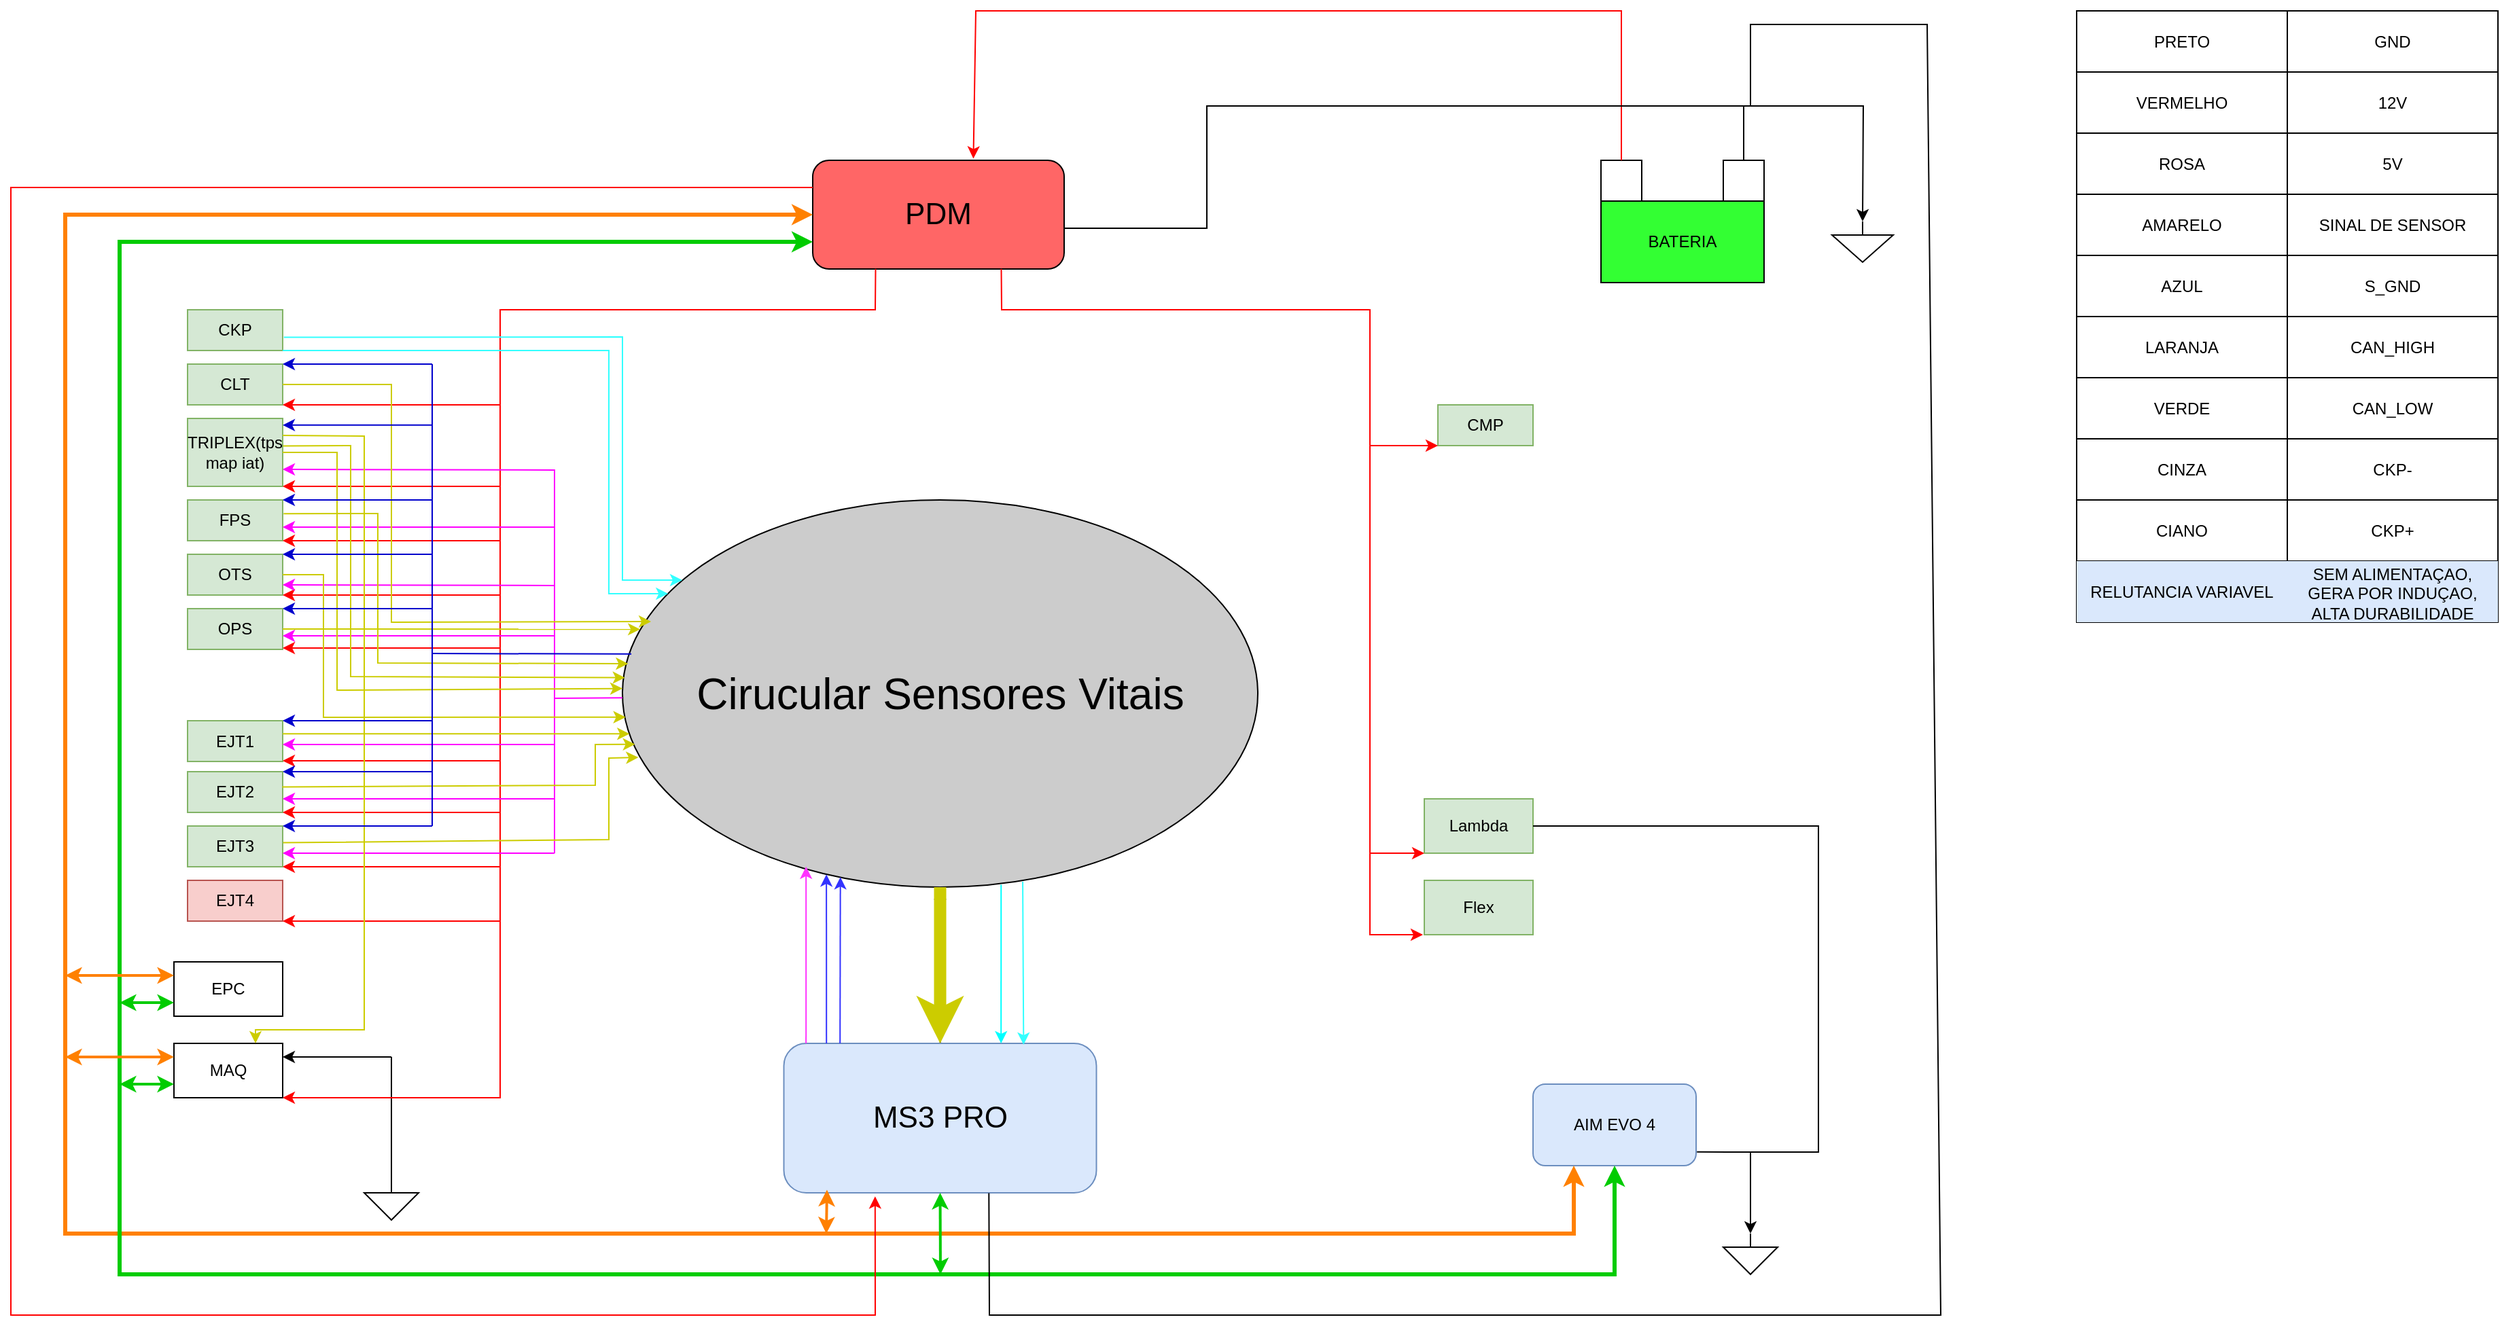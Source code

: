 <mxfile version="24.9.3">
  <diagram name="Page-1" id="f1wMGk_wxyHmaLdVLJDL">
    <mxGraphModel dx="1775" dy="481" grid="1" gridSize="10" guides="1" tooltips="1" connect="1" arrows="1" fold="1" page="1" pageScale="1" pageWidth="850" pageHeight="1100" math="0" shadow="0">
      <root>
        <mxCell id="0" />
        <mxCell id="1" parent="0" />
        <mxCell id="Dd4lVPITV6rcG0dg7MI0-1" value="BATERIA" style="rounded=0;whiteSpace=wrap;html=1;fillColor=#33FF33;" parent="1" vertex="1">
          <mxGeometry x="810" y="220" width="120" height="60" as="geometry" />
        </mxCell>
        <mxCell id="Dd4lVPITV6rcG0dg7MI0-2" value="" style="rounded=0;whiteSpace=wrap;html=1;" parent="1" vertex="1">
          <mxGeometry x="810" y="190" width="30" height="30" as="geometry" />
        </mxCell>
        <mxCell id="Dd4lVPITV6rcG0dg7MI0-3" value="" style="rounded=0;whiteSpace=wrap;html=1;" parent="1" vertex="1">
          <mxGeometry x="900" y="190" width="30" height="30" as="geometry" />
        </mxCell>
        <mxCell id="Dd4lVPITV6rcG0dg7MI0-5" value="" style="endArrow=classic;html=1;rounded=0;entryX=0.5;entryY=0;entryDx=0;entryDy=0;entryPerimeter=0;exitX=0.5;exitY=0;exitDx=0;exitDy=0;" parent="1" source="Dd4lVPITV6rcG0dg7MI0-3" target="Dd4lVPITV6rcG0dg7MI0-6" edge="1">
          <mxGeometry width="50" height="50" relative="1" as="geometry">
            <mxPoint x="700" y="410" as="sourcePoint" />
            <mxPoint x="750" y="360" as="targetPoint" />
            <Array as="points">
              <mxPoint x="915" y="150" />
              <mxPoint x="1003" y="150" />
            </Array>
          </mxGeometry>
        </mxCell>
        <mxCell id="Dd4lVPITV6rcG0dg7MI0-6" value="" style="pointerEvents=1;verticalLabelPosition=bottom;shadow=0;dashed=0;align=center;html=1;verticalAlign=top;shape=mxgraph.electrical.signal_sources.signal_ground;" parent="1" vertex="1">
          <mxGeometry x="980" y="235" width="45" height="30" as="geometry" />
        </mxCell>
        <mxCell id="Dd4lVPITV6rcG0dg7MI0-7" value="&lt;font style=&quot;font-size: 22px;&quot;&gt;PDM&lt;/font&gt;" style="rounded=1;whiteSpace=wrap;html=1;fillColor=#FF6666;" parent="1" vertex="1">
          <mxGeometry x="230" y="190" width="185" height="80" as="geometry" />
        </mxCell>
        <mxCell id="Dd4lVPITV6rcG0dg7MI0-8" value="" style="endArrow=classic;html=1;rounded=0;exitX=0.5;exitY=0;exitDx=0;exitDy=0;entryX=0.639;entryY=-0.016;entryDx=0;entryDy=0;entryPerimeter=0;strokeColor=#FF0000;" parent="1" source="Dd4lVPITV6rcG0dg7MI0-2" target="Dd4lVPITV6rcG0dg7MI0-7" edge="1">
          <mxGeometry width="50" height="50" relative="1" as="geometry">
            <mxPoint x="540" y="280" as="sourcePoint" />
            <mxPoint x="590" y="230" as="targetPoint" />
            <Array as="points">
              <mxPoint x="825" y="80" />
              <mxPoint x="350" y="80" />
            </Array>
          </mxGeometry>
        </mxCell>
        <mxCell id="Dd4lVPITV6rcG0dg7MI0-9" value="AIM EVO 4" style="rounded=1;whiteSpace=wrap;html=1;fillColor=#dae8fc;strokeColor=#6c8ebf;" parent="1" vertex="1">
          <mxGeometry x="760" y="870" width="120" height="60" as="geometry" />
        </mxCell>
        <mxCell id="znyflTCA9Cc_OiiJNhQR-1" value="" style="edgeStyle=orthogonalEdgeStyle;rounded=0;orthogonalLoop=1;jettySize=auto;html=1;" edge="1" parent="1" source="Dd4lVPITV6rcG0dg7MI0-10" target="Dd4lVPITV6rcG0dg7MI0-11">
          <mxGeometry relative="1" as="geometry" />
        </mxCell>
        <mxCell id="Dd4lVPITV6rcG0dg7MI0-10" value="&lt;font style=&quot;font-size: 22px;&quot;&gt;MS3 PRO&lt;/font&gt;" style="rounded=1;whiteSpace=wrap;html=1;fillColor=#dae8fc;strokeColor=#6c8ebf;" parent="1" vertex="1">
          <mxGeometry x="208.75" y="840" width="230" height="110" as="geometry" />
        </mxCell>
        <mxCell id="Dd4lVPITV6rcG0dg7MI0-11" value="&lt;font style=&quot;font-size: 32px;&quot;&gt;Cirucular Sensores Vitais&lt;/font&gt;" style="ellipse;whiteSpace=wrap;html=1;fillColor=#CCCCCC;" parent="1" vertex="1">
          <mxGeometry x="90" y="440" width="467.5" height="285" as="geometry" />
        </mxCell>
        <mxCell id="Dd4lVPITV6rcG0dg7MI0-21" value="CKP" style="rounded=0;whiteSpace=wrap;html=1;fillColor=#d5e8d4;strokeColor=#82b366;" parent="1" vertex="1">
          <mxGeometry x="-230" y="300" width="70" height="30" as="geometry" />
        </mxCell>
        <mxCell id="Dd4lVPITV6rcG0dg7MI0-22" value="CLT" style="rounded=0;whiteSpace=wrap;html=1;fillColor=#d5e8d4;strokeColor=#82b366;" parent="1" vertex="1">
          <mxGeometry x="-230" y="340" width="70" height="30" as="geometry" />
        </mxCell>
        <mxCell id="Dd4lVPITV6rcG0dg7MI0-23" value="TRIPLEX(tps map iat)" style="rounded=0;whiteSpace=wrap;html=1;fillColor=#d5e8d4;strokeColor=#82b366;" parent="1" vertex="1">
          <mxGeometry x="-230" y="380" width="70" height="50" as="geometry" />
        </mxCell>
        <mxCell id="Dd4lVPITV6rcG0dg7MI0-24" value="FPS" style="rounded=0;whiteSpace=wrap;html=1;fillColor=#d5e8d4;strokeColor=#82b366;" parent="1" vertex="1">
          <mxGeometry x="-230" y="440" width="70" height="30" as="geometry" />
        </mxCell>
        <mxCell id="Dd4lVPITV6rcG0dg7MI0-25" value="OTS" style="rounded=0;whiteSpace=wrap;html=1;fillColor=#d5e8d4;strokeColor=#82b366;" parent="1" vertex="1">
          <mxGeometry x="-230" y="480" width="70" height="30" as="geometry" />
        </mxCell>
        <mxCell id="Dd4lVPITV6rcG0dg7MI0-26" value="OPS" style="rounded=0;whiteSpace=wrap;html=1;fillColor=#d5e8d4;strokeColor=#82b366;" parent="1" vertex="1">
          <mxGeometry x="-230" y="520" width="70" height="30" as="geometry" />
        </mxCell>
        <mxCell id="Dd4lVPITV6rcG0dg7MI0-30" value="MAQ" style="rounded=0;whiteSpace=wrap;html=1;" parent="1" vertex="1">
          <mxGeometry x="-240" y="840" width="80" height="40" as="geometry" />
        </mxCell>
        <mxCell id="Dd4lVPITV6rcG0dg7MI0-33" value="CMP" style="rounded=0;whiteSpace=wrap;html=1;fillColor=#d5e8d4;strokeColor=#82b366;" parent="1" vertex="1">
          <mxGeometry x="690" y="370" width="70" height="30" as="geometry" />
        </mxCell>
        <mxCell id="Dd4lVPITV6rcG0dg7MI0-38" value="Lambda" style="rounded=0;whiteSpace=wrap;html=1;fillColor=#d5e8d4;strokeColor=#82b366;" parent="1" vertex="1">
          <mxGeometry x="680" y="660" width="80" height="40" as="geometry" />
        </mxCell>
        <mxCell id="Dd4lVPITV6rcG0dg7MI0-41" value="" style="endArrow=classic;startArrow=classic;html=1;rounded=0;exitX=0;exitY=0.5;exitDx=0;exitDy=0;entryX=0.25;entryY=1;entryDx=0;entryDy=0;strokeWidth=3;strokeColor=#FF8000;" parent="1" source="Dd4lVPITV6rcG0dg7MI0-7" target="Dd4lVPITV6rcG0dg7MI0-9" edge="1">
          <mxGeometry width="50" height="50" relative="1" as="geometry">
            <mxPoint x="470" y="580" as="sourcePoint" />
            <mxPoint x="520" y="530" as="targetPoint" />
            <Array as="points">
              <mxPoint x="-320" y="230" />
              <mxPoint x="-320" y="980" />
              <mxPoint x="790" y="980" />
            </Array>
          </mxGeometry>
        </mxCell>
        <mxCell id="Dd4lVPITV6rcG0dg7MI0-42" value="" style="endArrow=classic;startArrow=classic;html=1;rounded=0;exitX=0;exitY=0.75;exitDx=0;exitDy=0;entryX=0.5;entryY=1;entryDx=0;entryDy=0;strokeColor=#00CC00;strokeWidth=3;" parent="1" source="Dd4lVPITV6rcG0dg7MI0-7" target="Dd4lVPITV6rcG0dg7MI0-9" edge="1">
          <mxGeometry width="50" height="50" relative="1" as="geometry">
            <mxPoint x="470" y="580" as="sourcePoint" />
            <mxPoint x="520" y="530" as="targetPoint" />
            <Array as="points">
              <mxPoint x="-280" y="250" />
              <mxPoint x="-280" y="1010" />
              <mxPoint x="820" y="1010" />
            </Array>
          </mxGeometry>
        </mxCell>
        <mxCell id="Dd4lVPITV6rcG0dg7MI0-43" value="" style="endArrow=classic;startArrow=classic;html=1;rounded=0;entryX=0.138;entryY=0.98;entryDx=0;entryDy=0;entryPerimeter=0;strokeWidth=2;strokeColor=#FF8000;" parent="1" target="Dd4lVPITV6rcG0dg7MI0-10" edge="1">
          <mxGeometry width="50" height="50" relative="1" as="geometry">
            <mxPoint x="240" y="980" as="sourcePoint" />
            <mxPoint x="450" y="780" as="targetPoint" />
          </mxGeometry>
        </mxCell>
        <mxCell id="Dd4lVPITV6rcG0dg7MI0-44" value="" style="endArrow=classic;startArrow=classic;html=1;rounded=0;exitX=0.5;exitY=1;exitDx=0;exitDy=0;strokeColor=#00CC00;strokeWidth=2;" parent="1" source="Dd4lVPITV6rcG0dg7MI0-10" edge="1">
          <mxGeometry width="50" height="50" relative="1" as="geometry">
            <mxPoint x="400" y="830" as="sourcePoint" />
            <mxPoint x="324" y="1010" as="targetPoint" />
          </mxGeometry>
        </mxCell>
        <mxCell id="Dd4lVPITV6rcG0dg7MI0-47" value="" style="endArrow=classic;startArrow=classic;html=1;rounded=0;strokeWidth=2;entryX=0;entryY=0.75;entryDx=0;entryDy=0;strokeColor=#00CC00;" parent="1" edge="1">
          <mxGeometry width="50" height="50" relative="1" as="geometry">
            <mxPoint x="-280" y="870" as="sourcePoint" />
            <mxPoint x="-240" y="870" as="targetPoint" />
            <Array as="points" />
          </mxGeometry>
        </mxCell>
        <mxCell id="Dd4lVPITV6rcG0dg7MI0-48" value="" style="endArrow=classic;startArrow=classic;html=1;rounded=0;entryX=0;entryY=0.25;entryDx=0;entryDy=0;strokeWidth=2;strokeColor=#FF8000;" parent="1" edge="1">
          <mxGeometry width="50" height="50" relative="1" as="geometry">
            <mxPoint x="-320" y="850" as="sourcePoint" />
            <mxPoint x="-240" y="850" as="targetPoint" />
            <Array as="points" />
          </mxGeometry>
        </mxCell>
        <mxCell id="Dd4lVPITV6rcG0dg7MI0-49" value="" style="pointerEvents=1;verticalLabelPosition=bottom;shadow=0;dashed=0;align=center;html=1;verticalAlign=top;shape=mxgraph.electrical.signal_sources.signal_ground;" parent="1" vertex="1">
          <mxGeometry x="-100" y="940" width="40" height="30" as="geometry" />
        </mxCell>
        <mxCell id="Dd4lVPITV6rcG0dg7MI0-52" value="" style="endArrow=classic;html=1;rounded=0;entryX=1;entryY=0.25;entryDx=0;entryDy=0;" parent="1" target="Dd4lVPITV6rcG0dg7MI0-30" edge="1">
          <mxGeometry width="50" height="50" relative="1" as="geometry">
            <mxPoint x="-80" y="850" as="sourcePoint" />
            <mxPoint x="-70" y="810" as="targetPoint" />
          </mxGeometry>
        </mxCell>
        <mxCell id="f9RRP8ZeH6I90ZZNOrHk-1" value="" style="endArrow=none;html=1;rounded=0;exitX=1;exitY=0.5;exitDx=0;exitDy=0;entryX=1.005;entryY=0.832;entryDx=0;entryDy=0;entryPerimeter=0;" parent="1" source="Dd4lVPITV6rcG0dg7MI0-38" target="Dd4lVPITV6rcG0dg7MI0-9" edge="1">
          <mxGeometry width="50" height="50" relative="1" as="geometry">
            <mxPoint x="290" y="710" as="sourcePoint" />
            <mxPoint x="340" y="660" as="targetPoint" />
            <Array as="points">
              <mxPoint x="970" y="680" />
              <mxPoint x="970" y="920" />
            </Array>
          </mxGeometry>
        </mxCell>
        <mxCell id="f9RRP8ZeH6I90ZZNOrHk-2" value="" style="endArrow=classic;html=1;rounded=0;" parent="1" edge="1">
          <mxGeometry width="50" height="50" relative="1" as="geometry">
            <mxPoint x="920" y="920" as="sourcePoint" />
            <mxPoint x="920" y="980" as="targetPoint" />
          </mxGeometry>
        </mxCell>
        <mxCell id="f9RRP8ZeH6I90ZZNOrHk-3" value="" style="pointerEvents=1;verticalLabelPosition=bottom;shadow=0;dashed=0;align=center;html=1;verticalAlign=top;shape=mxgraph.electrical.signal_sources.signal_ground;" parent="1" vertex="1">
          <mxGeometry x="900" y="980" width="40" height="30" as="geometry" />
        </mxCell>
        <mxCell id="f9RRP8ZeH6I90ZZNOrHk-12" value="" style="endArrow=classic;html=1;rounded=0;exitX=0;exitY=0.25;exitDx=0;exitDy=0;entryX=0.292;entryY=1.024;entryDx=0;entryDy=0;entryPerimeter=0;strokeColor=#FF0000;" parent="1" source="Dd4lVPITV6rcG0dg7MI0-7" target="Dd4lVPITV6rcG0dg7MI0-10" edge="1">
          <mxGeometry width="50" height="50" relative="1" as="geometry">
            <mxPoint x="110" y="440" as="sourcePoint" />
            <mxPoint x="160" y="390" as="targetPoint" />
            <Array as="points">
              <mxPoint x="-360" y="210" />
              <mxPoint x="-360" y="1040" />
              <mxPoint x="276" y="1040" />
            </Array>
          </mxGeometry>
        </mxCell>
        <mxCell id="f9RRP8ZeH6I90ZZNOrHk-13" value="" style="endArrow=classic;html=1;rounded=0;entryX=0.289;entryY=0.947;entryDx=0;entryDy=0;entryPerimeter=0;exitX=0.071;exitY=0;exitDx=0;exitDy=0;exitPerimeter=0;strokeColor=#FF33FF;" parent="1" source="Dd4lVPITV6rcG0dg7MI0-10" target="Dd4lVPITV6rcG0dg7MI0-11" edge="1">
          <mxGeometry width="50" height="50" relative="1" as="geometry">
            <mxPoint x="250" y="840" as="sourcePoint" />
            <mxPoint x="300" y="790" as="targetPoint" />
          </mxGeometry>
        </mxCell>
        <mxCell id="f9RRP8ZeH6I90ZZNOrHk-14" value="" style="endArrow=classic;html=1;rounded=0;entryX=0.321;entryY=0.967;entryDx=0;entryDy=0;entryPerimeter=0;strokeColor=#3333FF;" parent="1" target="Dd4lVPITV6rcG0dg7MI0-11" edge="1">
          <mxGeometry width="50" height="50" relative="1" as="geometry">
            <mxPoint x="240.11" y="840" as="sourcePoint" />
            <mxPoint x="240" y="720" as="targetPoint" />
          </mxGeometry>
        </mxCell>
        <mxCell id="f9RRP8ZeH6I90ZZNOrHk-15" value="" style="endArrow=classic;html=1;rounded=0;entryX=0.343;entryY=0.974;entryDx=0;entryDy=0;entryPerimeter=0;strokeColor=#3333FF;" parent="1" target="Dd4lVPITV6rcG0dg7MI0-11" edge="1">
          <mxGeometry width="50" height="50" relative="1" as="geometry">
            <mxPoint x="250.11" y="840" as="sourcePoint" />
            <mxPoint x="250" y="720" as="targetPoint" />
          </mxGeometry>
        </mxCell>
        <mxCell id="f9RRP8ZeH6I90ZZNOrHk-61" value="" style="endArrow=classic;html=1;rounded=0;exitX=0.5;exitY=1;exitDx=0;exitDy=0;entryX=0.5;entryY=0;entryDx=0;entryDy=0;strokeWidth=9;strokeColor=#CCCC00;" parent="1" source="Dd4lVPITV6rcG0dg7MI0-11" target="Dd4lVPITV6rcG0dg7MI0-10" edge="1">
          <mxGeometry width="50" height="50" relative="1" as="geometry">
            <mxPoint x="370" y="650" as="sourcePoint" />
            <mxPoint x="420" y="600" as="targetPoint" />
          </mxGeometry>
        </mxCell>
        <mxCell id="f9RRP8ZeH6I90ZZNOrHk-64" value="" style="shape=table;startSize=0;container=1;collapsible=0;childLayout=tableLayout;" parent="1" vertex="1">
          <mxGeometry x="1160" y="80" width="310" height="450" as="geometry" />
        </mxCell>
        <mxCell id="f9RRP8ZeH6I90ZZNOrHk-65" value="" style="shape=tableRow;horizontal=0;startSize=0;swimlaneHead=0;swimlaneBody=0;strokeColor=inherit;top=0;left=0;bottom=0;right=0;collapsible=0;dropTarget=0;fillColor=none;points=[[0,0.5],[1,0.5]];portConstraint=eastwest;" parent="f9RRP8ZeH6I90ZZNOrHk-64" vertex="1">
          <mxGeometry width="310" height="45" as="geometry" />
        </mxCell>
        <mxCell id="f9RRP8ZeH6I90ZZNOrHk-66" value="PRETO" style="shape=partialRectangle;html=1;whiteSpace=wrap;connectable=0;strokeColor=inherit;overflow=hidden;fillColor=none;top=0;left=0;bottom=0;right=0;pointerEvents=1;" parent="f9RRP8ZeH6I90ZZNOrHk-65" vertex="1">
          <mxGeometry width="155" height="45" as="geometry">
            <mxRectangle width="155" height="45" as="alternateBounds" />
          </mxGeometry>
        </mxCell>
        <mxCell id="f9RRP8ZeH6I90ZZNOrHk-67" value="GND" style="shape=partialRectangle;html=1;whiteSpace=wrap;connectable=0;strokeColor=inherit;overflow=hidden;fillColor=none;top=0;left=0;bottom=0;right=0;pointerEvents=1;" parent="f9RRP8ZeH6I90ZZNOrHk-65" vertex="1">
          <mxGeometry x="155" width="155" height="45" as="geometry">
            <mxRectangle width="155" height="45" as="alternateBounds" />
          </mxGeometry>
        </mxCell>
        <mxCell id="f9RRP8ZeH6I90ZZNOrHk-68" value="" style="shape=tableRow;horizontal=0;startSize=0;swimlaneHead=0;swimlaneBody=0;strokeColor=inherit;top=0;left=0;bottom=0;right=0;collapsible=0;dropTarget=0;fillColor=none;points=[[0,0.5],[1,0.5]];portConstraint=eastwest;" parent="f9RRP8ZeH6I90ZZNOrHk-64" vertex="1">
          <mxGeometry y="45" width="310" height="45" as="geometry" />
        </mxCell>
        <mxCell id="f9RRP8ZeH6I90ZZNOrHk-69" value="VERMELHO" style="shape=partialRectangle;html=1;whiteSpace=wrap;connectable=0;strokeColor=inherit;overflow=hidden;fillColor=none;top=0;left=0;bottom=0;right=0;pointerEvents=1;" parent="f9RRP8ZeH6I90ZZNOrHk-68" vertex="1">
          <mxGeometry width="155" height="45" as="geometry">
            <mxRectangle width="155" height="45" as="alternateBounds" />
          </mxGeometry>
        </mxCell>
        <mxCell id="f9RRP8ZeH6I90ZZNOrHk-70" value="12V" style="shape=partialRectangle;html=1;whiteSpace=wrap;connectable=0;strokeColor=inherit;overflow=hidden;fillColor=none;top=0;left=0;bottom=0;right=0;pointerEvents=1;" parent="f9RRP8ZeH6I90ZZNOrHk-68" vertex="1">
          <mxGeometry x="155" width="155" height="45" as="geometry">
            <mxRectangle width="155" height="45" as="alternateBounds" />
          </mxGeometry>
        </mxCell>
        <mxCell id="f9RRP8ZeH6I90ZZNOrHk-71" value="" style="shape=tableRow;horizontal=0;startSize=0;swimlaneHead=0;swimlaneBody=0;strokeColor=inherit;top=0;left=0;bottom=0;right=0;collapsible=0;dropTarget=0;fillColor=none;points=[[0,0.5],[1,0.5]];portConstraint=eastwest;" parent="f9RRP8ZeH6I90ZZNOrHk-64" vertex="1">
          <mxGeometry y="90" width="310" height="45" as="geometry" />
        </mxCell>
        <mxCell id="f9RRP8ZeH6I90ZZNOrHk-72" value="ROSA" style="shape=partialRectangle;html=1;whiteSpace=wrap;connectable=0;strokeColor=inherit;overflow=hidden;fillColor=none;top=0;left=0;bottom=0;right=0;pointerEvents=1;" parent="f9RRP8ZeH6I90ZZNOrHk-71" vertex="1">
          <mxGeometry width="155" height="45" as="geometry">
            <mxRectangle width="155" height="45" as="alternateBounds" />
          </mxGeometry>
        </mxCell>
        <mxCell id="f9RRP8ZeH6I90ZZNOrHk-73" value="5V" style="shape=partialRectangle;html=1;whiteSpace=wrap;connectable=0;strokeColor=inherit;overflow=hidden;fillColor=none;top=0;left=0;bottom=0;right=0;pointerEvents=1;" parent="f9RRP8ZeH6I90ZZNOrHk-71" vertex="1">
          <mxGeometry x="155" width="155" height="45" as="geometry">
            <mxRectangle width="155" height="45" as="alternateBounds" />
          </mxGeometry>
        </mxCell>
        <mxCell id="f9RRP8ZeH6I90ZZNOrHk-74" value="" style="shape=tableRow;horizontal=0;startSize=0;swimlaneHead=0;swimlaneBody=0;strokeColor=inherit;top=0;left=0;bottom=0;right=0;collapsible=0;dropTarget=0;fillColor=none;points=[[0,0.5],[1,0.5]];portConstraint=eastwest;" parent="f9RRP8ZeH6I90ZZNOrHk-64" vertex="1">
          <mxGeometry y="135" width="310" height="45" as="geometry" />
        </mxCell>
        <mxCell id="f9RRP8ZeH6I90ZZNOrHk-75" value="AMARELO" style="shape=partialRectangle;html=1;whiteSpace=wrap;connectable=0;strokeColor=inherit;overflow=hidden;fillColor=none;top=0;left=0;bottom=0;right=0;pointerEvents=1;" parent="f9RRP8ZeH6I90ZZNOrHk-74" vertex="1">
          <mxGeometry width="155" height="45" as="geometry">
            <mxRectangle width="155" height="45" as="alternateBounds" />
          </mxGeometry>
        </mxCell>
        <mxCell id="f9RRP8ZeH6I90ZZNOrHk-76" value="SINAL DE SENSOR" style="shape=partialRectangle;html=1;whiteSpace=wrap;connectable=0;strokeColor=inherit;overflow=hidden;fillColor=none;top=0;left=0;bottom=0;right=0;pointerEvents=1;" parent="f9RRP8ZeH6I90ZZNOrHk-74" vertex="1">
          <mxGeometry x="155" width="155" height="45" as="geometry">
            <mxRectangle width="155" height="45" as="alternateBounds" />
          </mxGeometry>
        </mxCell>
        <mxCell id="f9RRP8ZeH6I90ZZNOrHk-77" value="" style="shape=tableRow;horizontal=0;startSize=0;swimlaneHead=0;swimlaneBody=0;strokeColor=inherit;top=0;left=0;bottom=0;right=0;collapsible=0;dropTarget=0;fillColor=none;points=[[0,0.5],[1,0.5]];portConstraint=eastwest;" parent="f9RRP8ZeH6I90ZZNOrHk-64" vertex="1">
          <mxGeometry y="180" width="310" height="45" as="geometry" />
        </mxCell>
        <mxCell id="f9RRP8ZeH6I90ZZNOrHk-78" value="AZUL" style="shape=partialRectangle;html=1;whiteSpace=wrap;connectable=0;strokeColor=inherit;overflow=hidden;fillColor=none;top=0;left=0;bottom=0;right=0;pointerEvents=1;" parent="f9RRP8ZeH6I90ZZNOrHk-77" vertex="1">
          <mxGeometry width="155" height="45" as="geometry">
            <mxRectangle width="155" height="45" as="alternateBounds" />
          </mxGeometry>
        </mxCell>
        <mxCell id="f9RRP8ZeH6I90ZZNOrHk-79" value="S_GND" style="shape=partialRectangle;html=1;whiteSpace=wrap;connectable=0;strokeColor=inherit;overflow=hidden;fillColor=none;top=0;left=0;bottom=0;right=0;pointerEvents=1;" parent="f9RRP8ZeH6I90ZZNOrHk-77" vertex="1">
          <mxGeometry x="155" width="155" height="45" as="geometry">
            <mxRectangle width="155" height="45" as="alternateBounds" />
          </mxGeometry>
        </mxCell>
        <mxCell id="f9RRP8ZeH6I90ZZNOrHk-80" value="" style="shape=tableRow;horizontal=0;startSize=0;swimlaneHead=0;swimlaneBody=0;strokeColor=inherit;top=0;left=0;bottom=0;right=0;collapsible=0;dropTarget=0;fillColor=none;points=[[0,0.5],[1,0.5]];portConstraint=eastwest;" parent="f9RRP8ZeH6I90ZZNOrHk-64" vertex="1">
          <mxGeometry y="225" width="310" height="45" as="geometry" />
        </mxCell>
        <mxCell id="f9RRP8ZeH6I90ZZNOrHk-81" value="LARANJA" style="shape=partialRectangle;html=1;whiteSpace=wrap;connectable=0;strokeColor=inherit;overflow=hidden;fillColor=none;top=0;left=0;bottom=0;right=0;pointerEvents=1;" parent="f9RRP8ZeH6I90ZZNOrHk-80" vertex="1">
          <mxGeometry width="155" height="45" as="geometry">
            <mxRectangle width="155" height="45" as="alternateBounds" />
          </mxGeometry>
        </mxCell>
        <mxCell id="f9RRP8ZeH6I90ZZNOrHk-82" value="CAN_HIGH" style="shape=partialRectangle;html=1;whiteSpace=wrap;connectable=0;strokeColor=inherit;overflow=hidden;fillColor=none;top=0;left=0;bottom=0;right=0;pointerEvents=1;" parent="f9RRP8ZeH6I90ZZNOrHk-80" vertex="1">
          <mxGeometry x="155" width="155" height="45" as="geometry">
            <mxRectangle width="155" height="45" as="alternateBounds" />
          </mxGeometry>
        </mxCell>
        <mxCell id="f9RRP8ZeH6I90ZZNOrHk-83" value="" style="shape=tableRow;horizontal=0;startSize=0;swimlaneHead=0;swimlaneBody=0;strokeColor=inherit;top=0;left=0;bottom=0;right=0;collapsible=0;dropTarget=0;fillColor=none;points=[[0,0.5],[1,0.5]];portConstraint=eastwest;" parent="f9RRP8ZeH6I90ZZNOrHk-64" vertex="1">
          <mxGeometry y="270" width="310" height="45" as="geometry" />
        </mxCell>
        <mxCell id="f9RRP8ZeH6I90ZZNOrHk-84" value="VERDE" style="shape=partialRectangle;html=1;whiteSpace=wrap;connectable=0;strokeColor=inherit;overflow=hidden;fillColor=none;top=0;left=0;bottom=0;right=0;pointerEvents=1;" parent="f9RRP8ZeH6I90ZZNOrHk-83" vertex="1">
          <mxGeometry width="155" height="45" as="geometry">
            <mxRectangle width="155" height="45" as="alternateBounds" />
          </mxGeometry>
        </mxCell>
        <mxCell id="f9RRP8ZeH6I90ZZNOrHk-85" value="CAN_LOW" style="shape=partialRectangle;html=1;whiteSpace=wrap;connectable=0;strokeColor=inherit;overflow=hidden;fillColor=none;top=0;left=0;bottom=0;right=0;pointerEvents=1;" parent="f9RRP8ZeH6I90ZZNOrHk-83" vertex="1">
          <mxGeometry x="155" width="155" height="45" as="geometry">
            <mxRectangle width="155" height="45" as="alternateBounds" />
          </mxGeometry>
        </mxCell>
        <mxCell id="f9RRP8ZeH6I90ZZNOrHk-86" value="" style="shape=tableRow;horizontal=0;startSize=0;swimlaneHead=0;swimlaneBody=0;strokeColor=inherit;top=0;left=0;bottom=0;right=0;collapsible=0;dropTarget=0;fillColor=none;points=[[0,0.5],[1,0.5]];portConstraint=eastwest;" parent="f9RRP8ZeH6I90ZZNOrHk-64" vertex="1">
          <mxGeometry y="315" width="310" height="45" as="geometry" />
        </mxCell>
        <mxCell id="f9RRP8ZeH6I90ZZNOrHk-87" value="CINZA" style="shape=partialRectangle;html=1;whiteSpace=wrap;connectable=0;strokeColor=inherit;overflow=hidden;fillColor=none;top=0;left=0;bottom=0;right=0;pointerEvents=1;" parent="f9RRP8ZeH6I90ZZNOrHk-86" vertex="1">
          <mxGeometry width="155" height="45" as="geometry">
            <mxRectangle width="155" height="45" as="alternateBounds" />
          </mxGeometry>
        </mxCell>
        <mxCell id="f9RRP8ZeH6I90ZZNOrHk-88" value="CKP-" style="shape=partialRectangle;html=1;whiteSpace=wrap;connectable=0;strokeColor=inherit;overflow=hidden;fillColor=none;top=0;left=0;bottom=0;right=0;pointerEvents=1;" parent="f9RRP8ZeH6I90ZZNOrHk-86" vertex="1">
          <mxGeometry x="155" width="155" height="45" as="geometry">
            <mxRectangle width="155" height="45" as="alternateBounds" />
          </mxGeometry>
        </mxCell>
        <mxCell id="f9RRP8ZeH6I90ZZNOrHk-89" value="" style="shape=tableRow;horizontal=0;startSize=0;swimlaneHead=0;swimlaneBody=0;strokeColor=inherit;top=0;left=0;bottom=0;right=0;collapsible=0;dropTarget=0;fillColor=none;points=[[0,0.5],[1,0.5]];portConstraint=eastwest;" parent="f9RRP8ZeH6I90ZZNOrHk-64" vertex="1">
          <mxGeometry y="360" width="310" height="45" as="geometry" />
        </mxCell>
        <mxCell id="f9RRP8ZeH6I90ZZNOrHk-90" value="CIANO" style="shape=partialRectangle;html=1;whiteSpace=wrap;connectable=0;strokeColor=inherit;overflow=hidden;fillColor=none;top=0;left=0;bottom=0;right=0;pointerEvents=1;" parent="f9RRP8ZeH6I90ZZNOrHk-89" vertex="1">
          <mxGeometry width="155" height="45" as="geometry">
            <mxRectangle width="155" height="45" as="alternateBounds" />
          </mxGeometry>
        </mxCell>
        <mxCell id="f9RRP8ZeH6I90ZZNOrHk-91" value="CKP+" style="shape=partialRectangle;html=1;whiteSpace=wrap;connectable=0;strokeColor=inherit;overflow=hidden;fillColor=none;top=0;left=0;bottom=0;right=0;pointerEvents=1;" parent="f9RRP8ZeH6I90ZZNOrHk-89" vertex="1">
          <mxGeometry x="155" width="155" height="45" as="geometry">
            <mxRectangle width="155" height="45" as="alternateBounds" />
          </mxGeometry>
        </mxCell>
        <mxCell id="f9RRP8ZeH6I90ZZNOrHk-104" style="shape=tableRow;horizontal=0;startSize=0;swimlaneHead=0;swimlaneBody=0;strokeColor=inherit;top=0;left=0;bottom=0;right=0;collapsible=0;dropTarget=0;fillColor=none;points=[[0,0.5],[1,0.5]];portConstraint=eastwest;" parent="f9RRP8ZeH6I90ZZNOrHk-64" vertex="1">
          <mxGeometry y="405" width="310" height="45" as="geometry" />
        </mxCell>
        <mxCell id="f9RRP8ZeH6I90ZZNOrHk-105" value="RELUTANCIA VARIAVEL" style="shape=partialRectangle;html=1;whiteSpace=wrap;connectable=0;strokeColor=#6c8ebf;overflow=hidden;fillColor=#dae8fc;top=0;left=0;bottom=0;right=0;pointerEvents=1;" parent="f9RRP8ZeH6I90ZZNOrHk-104" vertex="1">
          <mxGeometry width="155" height="45" as="geometry">
            <mxRectangle width="155" height="45" as="alternateBounds" />
          </mxGeometry>
        </mxCell>
        <mxCell id="f9RRP8ZeH6I90ZZNOrHk-106" value="SEM ALIMENTAÇAO, GERA POR INDUÇAO, ALTA DURABILIDADE" style="shape=partialRectangle;html=1;whiteSpace=wrap;connectable=0;strokeColor=#6c8ebf;overflow=hidden;fillColor=#dae8fc;top=0;left=0;bottom=0;right=0;pointerEvents=1;" parent="f9RRP8ZeH6I90ZZNOrHk-104" vertex="1">
          <mxGeometry x="155" width="155" height="45" as="geometry">
            <mxRectangle width="155" height="45" as="alternateBounds" />
          </mxGeometry>
        </mxCell>
        <mxCell id="f9RRP8ZeH6I90ZZNOrHk-107" value="" style="endArrow=classic;html=1;rounded=0;exitX=0.596;exitY=0.994;exitDx=0;exitDy=0;exitPerimeter=0;entryX=0.695;entryY=0;entryDx=0;entryDy=0;entryPerimeter=0;strokeColor=#00FFFF;" parent="1" source="Dd4lVPITV6rcG0dg7MI0-11" target="Dd4lVPITV6rcG0dg7MI0-10" edge="1">
          <mxGeometry width="50" height="50" relative="1" as="geometry">
            <mxPoint x="200" y="720" as="sourcePoint" />
            <mxPoint x="250" y="670" as="targetPoint" />
          </mxGeometry>
        </mxCell>
        <mxCell id="f9RRP8ZeH6I90ZZNOrHk-108" value="" style="endArrow=classic;html=1;rounded=0;exitX=0.63;exitY=0.986;exitDx=0;exitDy=0;exitPerimeter=0;entryX=0.767;entryY=0.009;entryDx=0;entryDy=0;entryPerimeter=0;strokeColor=#33FFFF;" parent="1" source="Dd4lVPITV6rcG0dg7MI0-11" target="Dd4lVPITV6rcG0dg7MI0-10" edge="1">
          <mxGeometry width="50" height="50" relative="1" as="geometry">
            <mxPoint x="379" y="720" as="sourcePoint" />
            <mxPoint x="379" y="837" as="targetPoint" />
          </mxGeometry>
        </mxCell>
        <mxCell id="f9RRP8ZeH6I90ZZNOrHk-109" value="" style="endArrow=none;html=1;rounded=0;exitX=0.656;exitY=1.002;exitDx=0;exitDy=0;exitPerimeter=0;" parent="1" source="Dd4lVPITV6rcG0dg7MI0-10" edge="1">
          <mxGeometry width="50" height="50" relative="1" as="geometry">
            <mxPoint x="350" y="940" as="sourcePoint" />
            <mxPoint x="920" y="150" as="targetPoint" />
            <Array as="points">
              <mxPoint x="360" y="1040" />
              <mxPoint x="1060" y="1040" />
              <mxPoint x="1050" y="90" />
              <mxPoint x="920" y="90" />
            </Array>
          </mxGeometry>
        </mxCell>
        <mxCell id="f9RRP8ZeH6I90ZZNOrHk-110" value="" style="endArrow=none;html=1;rounded=0;" parent="1" edge="1">
          <mxGeometry width="50" height="50" relative="1" as="geometry">
            <mxPoint x="415" y="240" as="sourcePoint" />
            <mxPoint x="920" y="150" as="targetPoint" />
            <Array as="points">
              <mxPoint x="520" y="240" />
              <mxPoint x="520" y="150" />
            </Array>
          </mxGeometry>
        </mxCell>
        <mxCell id="BlX_RY-2Irji_awNwt1t-1" value="" style="endArrow=none;html=1;rounded=0;exitX=0.5;exitY=0;exitDx=0;exitDy=0;exitPerimeter=0;" parent="1" source="Dd4lVPITV6rcG0dg7MI0-49" edge="1">
          <mxGeometry width="50" height="50" relative="1" as="geometry">
            <mxPoint x="-130" y="840" as="sourcePoint" />
            <mxPoint x="-80" y="850" as="targetPoint" />
          </mxGeometry>
        </mxCell>
        <mxCell id="BlX_RY-2Irji_awNwt1t-2" value="EPC" style="rounded=0;whiteSpace=wrap;html=1;" parent="1" vertex="1">
          <mxGeometry x="-240" y="780" width="80" height="40" as="geometry" />
        </mxCell>
        <mxCell id="BlX_RY-2Irji_awNwt1t-4" value="" style="endArrow=classic;startArrow=classic;html=1;rounded=0;strokeWidth=2;entryX=0;entryY=0.75;entryDx=0;entryDy=0;strokeColor=#00CC00;" parent="1" edge="1">
          <mxGeometry width="50" height="50" relative="1" as="geometry">
            <mxPoint x="-280" y="810" as="sourcePoint" />
            <mxPoint x="-240" y="810" as="targetPoint" />
            <Array as="points" />
          </mxGeometry>
        </mxCell>
        <mxCell id="BlX_RY-2Irji_awNwt1t-5" value="" style="endArrow=classic;startArrow=classic;html=1;rounded=0;entryX=0;entryY=0.25;entryDx=0;entryDy=0;strokeWidth=2;strokeColor=#FF8000;" parent="1" edge="1">
          <mxGeometry width="50" height="50" relative="1" as="geometry">
            <mxPoint x="-320" y="790" as="sourcePoint" />
            <mxPoint x="-240" y="790" as="targetPoint" />
            <Array as="points" />
          </mxGeometry>
        </mxCell>
        <mxCell id="E4AzuqyQpeiPUK6PCbu9-11" value="EJT1" style="rounded=0;whiteSpace=wrap;html=1;fillColor=#d5e8d4;strokeColor=#82b366;" parent="1" vertex="1">
          <mxGeometry x="-230" y="602.5" width="70" height="30" as="geometry" />
        </mxCell>
        <mxCell id="E4AzuqyQpeiPUK6PCbu9-12" value="EJT2" style="rounded=0;whiteSpace=wrap;html=1;fillColor=#d5e8d4;strokeColor=#82b366;" parent="1" vertex="1">
          <mxGeometry x="-230" y="640" width="70" height="30" as="geometry" />
        </mxCell>
        <mxCell id="znyflTCA9Cc_OiiJNhQR-2" value="Flex" style="rounded=0;whiteSpace=wrap;html=1;fillColor=#d5e8d4;strokeColor=#82b366;" vertex="1" parent="1">
          <mxGeometry x="680" y="720" width="80" height="40" as="geometry" />
        </mxCell>
        <mxCell id="znyflTCA9Cc_OiiJNhQR-6" value="EJT3" style="rounded=0;whiteSpace=wrap;html=1;fillColor=#d5e8d4;strokeColor=#82b366;" vertex="1" parent="1">
          <mxGeometry x="-230" y="680" width="70" height="30" as="geometry" />
        </mxCell>
        <mxCell id="znyflTCA9Cc_OiiJNhQR-7" value="EJT4" style="rounded=0;whiteSpace=wrap;html=1;fillColor=#f8cecc;strokeColor=#b85450;" vertex="1" parent="1">
          <mxGeometry x="-230" y="720" width="70" height="30" as="geometry" />
        </mxCell>
        <mxCell id="znyflTCA9Cc_OiiJNhQR-15" value="" style="endArrow=classic;html=1;rounded=0;exitX=0.25;exitY=1;exitDx=0;exitDy=0;entryX=1;entryY=1;entryDx=0;entryDy=0;strokeColor=#FF0000;" edge="1" parent="1" source="Dd4lVPITV6rcG0dg7MI0-7" target="Dd4lVPITV6rcG0dg7MI0-30">
          <mxGeometry width="50" height="50" relative="1" as="geometry">
            <mxPoint y="400" as="sourcePoint" />
            <mxPoint x="50" y="350" as="targetPoint" />
            <Array as="points">
              <mxPoint x="276" y="300" />
              <mxPoint y="300" />
              <mxPoint y="880" />
            </Array>
          </mxGeometry>
        </mxCell>
        <mxCell id="znyflTCA9Cc_OiiJNhQR-16" value="" style="endArrow=classic;html=1;rounded=0;entryX=1;entryY=1;entryDx=0;entryDy=0;strokeColor=#FF0000;" edge="1" parent="1" target="znyflTCA9Cc_OiiJNhQR-6">
          <mxGeometry width="50" height="50" relative="1" as="geometry">
            <mxPoint y="710" as="sourcePoint" />
            <mxPoint x="90" y="630" as="targetPoint" />
          </mxGeometry>
        </mxCell>
        <mxCell id="znyflTCA9Cc_OiiJNhQR-17" value="" style="endArrow=classic;html=1;rounded=0;entryX=1;entryY=1;entryDx=0;entryDy=0;strokeColor=#FF0000;" edge="1" parent="1">
          <mxGeometry width="50" height="50" relative="1" as="geometry">
            <mxPoint y="670" as="sourcePoint" />
            <mxPoint x="-160" y="670" as="targetPoint" />
          </mxGeometry>
        </mxCell>
        <mxCell id="znyflTCA9Cc_OiiJNhQR-18" value="" style="endArrow=classic;html=1;rounded=0;entryX=1;entryY=1;entryDx=0;entryDy=0;strokeColor=#FF0000;" edge="1" parent="1">
          <mxGeometry width="50" height="50" relative="1" as="geometry">
            <mxPoint y="631.94" as="sourcePoint" />
            <mxPoint x="-160" y="631.94" as="targetPoint" />
          </mxGeometry>
        </mxCell>
        <mxCell id="znyflTCA9Cc_OiiJNhQR-20" value="" style="endArrow=classic;html=1;rounded=0;entryX=1;entryY=1;entryDx=0;entryDy=0;strokeColor=#FF0000;" edge="1" parent="1">
          <mxGeometry width="50" height="50" relative="1" as="geometry">
            <mxPoint y="549" as="sourcePoint" />
            <mxPoint x="-160" y="549" as="targetPoint" />
          </mxGeometry>
        </mxCell>
        <mxCell id="znyflTCA9Cc_OiiJNhQR-21" value="" style="endArrow=classic;html=1;rounded=0;entryX=1;entryY=1;entryDx=0;entryDy=0;strokeColor=#FF0000;" edge="1" parent="1">
          <mxGeometry width="50" height="50" relative="1" as="geometry">
            <mxPoint y="510" as="sourcePoint" />
            <mxPoint x="-160" y="510" as="targetPoint" />
          </mxGeometry>
        </mxCell>
        <mxCell id="znyflTCA9Cc_OiiJNhQR-22" value="" style="endArrow=classic;html=1;rounded=0;entryX=1;entryY=1;entryDx=0;entryDy=0;strokeColor=#FF0000;" edge="1" parent="1">
          <mxGeometry width="50" height="50" relative="1" as="geometry">
            <mxPoint y="470" as="sourcePoint" />
            <mxPoint x="-160" y="470" as="targetPoint" />
          </mxGeometry>
        </mxCell>
        <mxCell id="znyflTCA9Cc_OiiJNhQR-23" value="" style="endArrow=classic;html=1;rounded=0;entryX=1;entryY=1;entryDx=0;entryDy=0;strokeColor=#FF0000;" edge="1" parent="1">
          <mxGeometry width="50" height="50" relative="1" as="geometry">
            <mxPoint y="430" as="sourcePoint" />
            <mxPoint x="-160" y="430" as="targetPoint" />
          </mxGeometry>
        </mxCell>
        <mxCell id="znyflTCA9Cc_OiiJNhQR-24" value="" style="endArrow=classic;html=1;rounded=0;entryX=1;entryY=1;entryDx=0;entryDy=0;strokeColor=#FF0000;" edge="1" parent="1">
          <mxGeometry width="50" height="50" relative="1" as="geometry">
            <mxPoint y="370" as="sourcePoint" />
            <mxPoint x="-160" y="370" as="targetPoint" />
          </mxGeometry>
        </mxCell>
        <mxCell id="znyflTCA9Cc_OiiJNhQR-26" value="" style="endArrow=classic;html=1;rounded=0;exitX=0.75;exitY=1;exitDx=0;exitDy=0;strokeColor=#FF0000;" edge="1" parent="1" source="Dd4lVPITV6rcG0dg7MI0-7">
          <mxGeometry width="50" height="50" relative="1" as="geometry">
            <mxPoint x="500" y="460" as="sourcePoint" />
            <mxPoint x="679" y="760" as="targetPoint" />
            <Array as="points">
              <mxPoint x="369" y="300" />
              <mxPoint x="640" y="300" />
              <mxPoint x="640" y="760" />
            </Array>
          </mxGeometry>
        </mxCell>
        <mxCell id="znyflTCA9Cc_OiiJNhQR-27" value="" style="endArrow=classic;html=1;rounded=0;entryX=0;entryY=1;entryDx=0;entryDy=0;strokeColor=#FF0000;" edge="1" parent="1" target="Dd4lVPITV6rcG0dg7MI0-38">
          <mxGeometry width="50" height="50" relative="1" as="geometry">
            <mxPoint x="640" y="700" as="sourcePoint" />
            <mxPoint x="550" y="630" as="targetPoint" />
            <Array as="points">
              <mxPoint x="660" y="700" />
            </Array>
          </mxGeometry>
        </mxCell>
        <mxCell id="znyflTCA9Cc_OiiJNhQR-30" value="" style="endArrow=classic;html=1;rounded=0;strokeColor=#FF0000;" edge="1" parent="1">
          <mxGeometry width="50" height="50" relative="1" as="geometry">
            <mxPoint x="640" y="400" as="sourcePoint" />
            <mxPoint x="690" y="400" as="targetPoint" />
          </mxGeometry>
        </mxCell>
        <mxCell id="znyflTCA9Cc_OiiJNhQR-32" value="" style="endArrow=classic;html=1;rounded=0;exitX=0;exitY=0.511;exitDx=0;exitDy=0;entryX=1;entryY=0.75;entryDx=0;entryDy=0;strokeColor=#FF00FF;exitPerimeter=0;" edge="1" parent="1" source="Dd4lVPITV6rcG0dg7MI0-11" target="Dd4lVPITV6rcG0dg7MI0-23">
          <mxGeometry width="50" height="50" relative="1" as="geometry">
            <mxPoint x="110" y="560" as="sourcePoint" />
            <mxPoint x="160" y="510" as="targetPoint" />
            <Array as="points">
              <mxPoint x="40" y="586" />
              <mxPoint x="40" y="418" />
            </Array>
          </mxGeometry>
        </mxCell>
        <mxCell id="znyflTCA9Cc_OiiJNhQR-34" value="" style="endArrow=classic;html=1;rounded=0;entryX=1;entryY=0.75;entryDx=0;entryDy=0;strokeColor=#FF00FF;" edge="1" parent="1" target="Dd4lVPITV6rcG0dg7MI0-25">
          <mxGeometry width="50" height="50" relative="1" as="geometry">
            <mxPoint x="40" y="503" as="sourcePoint" />
            <mxPoint x="130" y="510" as="targetPoint" />
          </mxGeometry>
        </mxCell>
        <mxCell id="znyflTCA9Cc_OiiJNhQR-35" value="" style="endArrow=classic;html=1;rounded=0;entryX=1;entryY=0.75;entryDx=0;entryDy=0;strokeColor=#FF00FF;" edge="1" parent="1">
          <mxGeometry width="50" height="50" relative="1" as="geometry">
            <mxPoint x="40" y="460" as="sourcePoint" />
            <mxPoint x="-160" y="460" as="targetPoint" />
          </mxGeometry>
        </mxCell>
        <mxCell id="znyflTCA9Cc_OiiJNhQR-36" value="" style="endArrow=classic;html=1;rounded=0;entryX=1;entryY=0.75;entryDx=0;entryDy=0;strokeColor=#FF00FF;" edge="1" parent="1">
          <mxGeometry width="50" height="50" relative="1" as="geometry">
            <mxPoint x="40" y="540" as="sourcePoint" />
            <mxPoint x="-160" y="540" as="targetPoint" />
          </mxGeometry>
        </mxCell>
        <mxCell id="znyflTCA9Cc_OiiJNhQR-38" value="" style="endArrow=none;html=1;rounded=0;strokeColor=#FF00FF;" edge="1" parent="1">
          <mxGeometry width="50" height="50" relative="1" as="geometry">
            <mxPoint x="40" y="580" as="sourcePoint" />
            <mxPoint x="40" y="700" as="targetPoint" />
          </mxGeometry>
        </mxCell>
        <mxCell id="znyflTCA9Cc_OiiJNhQR-39" value="" style="endArrow=classic;html=1;rounded=0;entryX=1;entryY=0.75;entryDx=0;entryDy=0;strokeColor=#FF00FF;" edge="1" parent="1">
          <mxGeometry width="50" height="50" relative="1" as="geometry">
            <mxPoint x="40" y="700" as="sourcePoint" />
            <mxPoint x="-160" y="700" as="targetPoint" />
          </mxGeometry>
        </mxCell>
        <mxCell id="znyflTCA9Cc_OiiJNhQR-40" value="" style="endArrow=classic;html=1;rounded=0;entryX=1;entryY=0.75;entryDx=0;entryDy=0;strokeColor=#FF00FF;" edge="1" parent="1">
          <mxGeometry width="50" height="50" relative="1" as="geometry">
            <mxPoint x="40" y="660" as="sourcePoint" />
            <mxPoint x="-160" y="660" as="targetPoint" />
          </mxGeometry>
        </mxCell>
        <mxCell id="znyflTCA9Cc_OiiJNhQR-41" value="" style="endArrow=classic;html=1;rounded=0;entryX=1;entryY=0.75;entryDx=0;entryDy=0;strokeColor=#FF00FF;" edge="1" parent="1">
          <mxGeometry width="50" height="50" relative="1" as="geometry">
            <mxPoint x="40" y="620" as="sourcePoint" />
            <mxPoint x="-160" y="620" as="targetPoint" />
          </mxGeometry>
        </mxCell>
        <mxCell id="znyflTCA9Cc_OiiJNhQR-43" value="" style="endArrow=classic;html=1;rounded=0;exitX=1;exitY=1;exitDx=0;exitDy=0;entryX=0.072;entryY=0.242;entryDx=0;entryDy=0;entryPerimeter=0;strokeColor=#33FFFF;" edge="1" parent="1" source="Dd4lVPITV6rcG0dg7MI0-21" target="Dd4lVPITV6rcG0dg7MI0-11">
          <mxGeometry width="50" height="50" relative="1" as="geometry">
            <mxPoint x="110" y="440" as="sourcePoint" />
            <mxPoint x="160" y="390" as="targetPoint" />
            <Array as="points">
              <mxPoint x="80" y="330" />
              <mxPoint x="80" y="509" />
            </Array>
          </mxGeometry>
        </mxCell>
        <mxCell id="znyflTCA9Cc_OiiJNhQR-44" value="" style="endArrow=classic;html=1;rounded=0;exitX=1.013;exitY=0.676;exitDx=0;exitDy=0;entryX=0.072;entryY=0.242;entryDx=0;entryDy=0;entryPerimeter=0;exitPerimeter=0;strokeColor=#33FFFF;" edge="1" parent="1" source="Dd4lVPITV6rcG0dg7MI0-21">
          <mxGeometry width="50" height="50" relative="1" as="geometry">
            <mxPoint x="-150" y="320" as="sourcePoint" />
            <mxPoint x="134" y="499" as="targetPoint" />
            <Array as="points">
              <mxPoint x="90" y="320" />
              <mxPoint x="90" y="499" />
            </Array>
          </mxGeometry>
        </mxCell>
        <mxCell id="znyflTCA9Cc_OiiJNhQR-45" value="" style="endArrow=classic;html=1;rounded=0;exitX=1;exitY=0.5;exitDx=0;exitDy=0;entryX=0.045;entryY=0.314;entryDx=0;entryDy=0;entryPerimeter=0;strokeColor=#CCCC00;" edge="1" parent="1" source="Dd4lVPITV6rcG0dg7MI0-22" target="Dd4lVPITV6rcG0dg7MI0-11">
          <mxGeometry width="50" height="50" relative="1" as="geometry">
            <mxPoint x="-10" y="470" as="sourcePoint" />
            <mxPoint x="40" y="420" as="targetPoint" />
            <Array as="points">
              <mxPoint x="-80" y="355" />
              <mxPoint x="-80" y="530" />
            </Array>
          </mxGeometry>
        </mxCell>
        <mxCell id="znyflTCA9Cc_OiiJNhQR-47" value="" style="endArrow=classic;html=1;rounded=0;exitX=1;exitY=0.5;exitDx=0;exitDy=0;entryX=0;entryY=0.487;entryDx=0;entryDy=0;entryPerimeter=0;strokeColor=#CCCC00;" edge="1" parent="1" source="Dd4lVPITV6rcG0dg7MI0-23" target="Dd4lVPITV6rcG0dg7MI0-11">
          <mxGeometry width="50" height="50" relative="1" as="geometry">
            <mxPoint x="-10" y="470" as="sourcePoint" />
            <mxPoint x="40" y="420" as="targetPoint" />
            <Array as="points">
              <mxPoint x="-120" y="405" />
              <mxPoint x="-120" y="580" />
            </Array>
          </mxGeometry>
        </mxCell>
        <mxCell id="znyflTCA9Cc_OiiJNhQR-51" value="" style="endArrow=classic;html=1;rounded=0;entryX=1;entryY=1;entryDx=0;entryDy=0;strokeColor=#FF0000;" edge="1" parent="1">
          <mxGeometry width="50" height="50" relative="1" as="geometry">
            <mxPoint y="750" as="sourcePoint" />
            <mxPoint x="-160" y="750" as="targetPoint" />
          </mxGeometry>
        </mxCell>
        <mxCell id="znyflTCA9Cc_OiiJNhQR-55" value="" style="endArrow=classic;html=1;rounded=0;exitX=1.005;exitY=0.404;exitDx=0;exitDy=0;entryX=0.004;entryY=0.459;entryDx=0;entryDy=0;entryPerimeter=0;strokeColor=#CCCC00;exitPerimeter=0;" edge="1" parent="1" source="Dd4lVPITV6rcG0dg7MI0-23" target="Dd4lVPITV6rcG0dg7MI0-11">
          <mxGeometry width="50" height="50" relative="1" as="geometry">
            <mxPoint x="-160" y="397.5" as="sourcePoint" />
            <mxPoint x="91" y="592.5" as="targetPoint" />
            <Array as="points">
              <mxPoint x="-110" y="400" />
              <mxPoint x="-110" y="570" />
            </Array>
          </mxGeometry>
        </mxCell>
        <mxCell id="znyflTCA9Cc_OiiJNhQR-56" value="" style="endArrow=classic;html=1;rounded=0;exitX=1;exitY=0.25;exitDx=0;exitDy=0;entryX=0.75;entryY=0;entryDx=0;entryDy=0;strokeColor=#CCCC00;" edge="1" parent="1" source="Dd4lVPITV6rcG0dg7MI0-23" target="Dd4lVPITV6rcG0dg7MI0-30">
          <mxGeometry width="50" height="50" relative="1" as="geometry">
            <mxPoint x="-260" y="410" as="sourcePoint" />
            <mxPoint x="-210" y="360" as="targetPoint" />
            <Array as="points">
              <mxPoint x="-100" y="393" />
              <mxPoint x="-100" y="830" />
              <mxPoint x="-180" y="830" />
            </Array>
          </mxGeometry>
        </mxCell>
        <mxCell id="znyflTCA9Cc_OiiJNhQR-57" value="" style="endArrow=classic;html=1;rounded=0;exitX=1.01;exitY=0.337;exitDx=0;exitDy=0;entryX=0.009;entryY=0.423;entryDx=0;entryDy=0;entryPerimeter=0;strokeColor=#CCCC00;exitPerimeter=0;" edge="1" parent="1" source="Dd4lVPITV6rcG0dg7MI0-24" target="Dd4lVPITV6rcG0dg7MI0-11">
          <mxGeometry width="50" height="50" relative="1" as="geometry">
            <mxPoint x="-160" y="445" as="sourcePoint" />
            <mxPoint x="90" y="660" as="targetPoint" />
            <Array as="points">
              <mxPoint x="-90" y="450" />
              <mxPoint x="-90" y="560" />
            </Array>
          </mxGeometry>
        </mxCell>
        <mxCell id="znyflTCA9Cc_OiiJNhQR-58" value="" style="endArrow=classic;html=1;rounded=0;exitX=1;exitY=0.5;exitDx=0;exitDy=0;entryX=0.005;entryY=0.561;entryDx=0;entryDy=0;entryPerimeter=0;strokeColor=#CCCC00;" edge="1" parent="1" source="Dd4lVPITV6rcG0dg7MI0-25" target="Dd4lVPITV6rcG0dg7MI0-11">
          <mxGeometry width="50" height="50" relative="1" as="geometry">
            <mxPoint x="-140" y="540" as="sourcePoint" />
            <mxPoint y="560" as="targetPoint" />
            <Array as="points">
              <mxPoint x="-130" y="495" />
              <mxPoint x="-130" y="600" />
            </Array>
          </mxGeometry>
        </mxCell>
        <mxCell id="znyflTCA9Cc_OiiJNhQR-59" value="" style="endArrow=classic;html=1;rounded=0;exitX=1;exitY=0.5;exitDx=0;exitDy=0;entryX=0.028;entryY=0.334;entryDx=0;entryDy=0;entryPerimeter=0;strokeColor=#CCCC00;" edge="1" parent="1" source="Dd4lVPITV6rcG0dg7MI0-26" target="Dd4lVPITV6rcG0dg7MI0-11">
          <mxGeometry width="50" height="50" relative="1" as="geometry">
            <mxPoint x="-70" y="580" as="sourcePoint" />
            <mxPoint x="-20" y="530" as="targetPoint" />
          </mxGeometry>
        </mxCell>
        <mxCell id="znyflTCA9Cc_OiiJNhQR-60" value="" style="endArrow=classic;html=1;rounded=0;exitX=1;exitY=0.321;exitDx=0;exitDy=0;exitPerimeter=0;entryX=0.011;entryY=0.604;entryDx=0;entryDy=0;entryPerimeter=0;strokeColor=#CCCC00;" edge="1" parent="1" source="E4AzuqyQpeiPUK6PCbu9-11" target="Dd4lVPITV6rcG0dg7MI0-11">
          <mxGeometry width="50" height="50" relative="1" as="geometry">
            <mxPoint x="-120" y="690" as="sourcePoint" />
            <mxPoint x="-70" y="640" as="targetPoint" />
          </mxGeometry>
        </mxCell>
        <mxCell id="znyflTCA9Cc_OiiJNhQR-61" value="" style="endArrow=classic;html=1;rounded=0;exitX=0.995;exitY=0.374;exitDx=0;exitDy=0;exitPerimeter=0;entryX=0.02;entryY=0.631;entryDx=0;entryDy=0;entryPerimeter=0;strokeColor=#CCCC00;" edge="1" parent="1" source="E4AzuqyQpeiPUK6PCbu9-12" target="Dd4lVPITV6rcG0dg7MI0-11">
          <mxGeometry width="50" height="50" relative="1" as="geometry">
            <mxPoint x="-120" y="690" as="sourcePoint" />
            <mxPoint x="-70" y="640" as="targetPoint" />
            <Array as="points">
              <mxPoint x="70" y="650" />
              <mxPoint x="70" y="620" />
            </Array>
          </mxGeometry>
        </mxCell>
        <mxCell id="znyflTCA9Cc_OiiJNhQR-62" value="" style="endArrow=classic;html=1;rounded=0;exitX=1.005;exitY=0.409;exitDx=0;exitDy=0;exitPerimeter=0;entryX=0.025;entryY=0.665;entryDx=0;entryDy=0;entryPerimeter=0;strokeColor=#CCCC00;" edge="1" parent="1" source="znyflTCA9Cc_OiiJNhQR-6" target="Dd4lVPITV6rcG0dg7MI0-11">
          <mxGeometry width="50" height="50" relative="1" as="geometry">
            <mxPoint x="-130" y="700" as="sourcePoint" />
            <mxPoint x="50" y="680" as="targetPoint" />
            <Array as="points">
              <mxPoint x="80" y="690" />
              <mxPoint x="80" y="630" />
            </Array>
          </mxGeometry>
        </mxCell>
        <mxCell id="znyflTCA9Cc_OiiJNhQR-63" value="" style="endArrow=none;html=1;rounded=0;exitX=0.014;exitY=0.398;exitDx=0;exitDy=0;exitPerimeter=0;strokeColor=#0000CC;" edge="1" parent="1" source="Dd4lVPITV6rcG0dg7MI0-11">
          <mxGeometry width="50" height="50" relative="1" as="geometry">
            <mxPoint x="-110" y="490" as="sourcePoint" />
            <mxPoint x="-50" y="553" as="targetPoint" />
          </mxGeometry>
        </mxCell>
        <mxCell id="znyflTCA9Cc_OiiJNhQR-64" value="" style="endArrow=none;html=1;rounded=0;strokeColor=#0000CC;" edge="1" parent="1">
          <mxGeometry width="50" height="50" relative="1" as="geometry">
            <mxPoint x="-50" y="680" as="sourcePoint" />
            <mxPoint x="-50" y="340" as="targetPoint" />
          </mxGeometry>
        </mxCell>
        <mxCell id="znyflTCA9Cc_OiiJNhQR-65" value="" style="endArrow=classic;html=1;rounded=0;entryX=1;entryY=0;entryDx=0;entryDy=0;strokeColor=#0000CC;" edge="1" parent="1" target="znyflTCA9Cc_OiiJNhQR-6">
          <mxGeometry width="50" height="50" relative="1" as="geometry">
            <mxPoint x="-50" y="680" as="sourcePoint" />
            <mxPoint x="-40" y="670" as="targetPoint" />
          </mxGeometry>
        </mxCell>
        <mxCell id="znyflTCA9Cc_OiiJNhQR-66" value="" style="endArrow=classic;html=1;rounded=0;entryX=1;entryY=0;entryDx=0;entryDy=0;strokeColor=#0000CC;" edge="1" parent="1">
          <mxGeometry width="50" height="50" relative="1" as="geometry">
            <mxPoint x="-50" y="640" as="sourcePoint" />
            <mxPoint x="-160" y="640" as="targetPoint" />
          </mxGeometry>
        </mxCell>
        <mxCell id="znyflTCA9Cc_OiiJNhQR-67" value="" style="endArrow=classic;html=1;rounded=0;entryX=1;entryY=0;entryDx=0;entryDy=0;strokeColor=#0000CC;" edge="1" parent="1">
          <mxGeometry width="50" height="50" relative="1" as="geometry">
            <mxPoint x="-50" y="602.5" as="sourcePoint" />
            <mxPoint x="-160" y="602.5" as="targetPoint" />
          </mxGeometry>
        </mxCell>
        <mxCell id="znyflTCA9Cc_OiiJNhQR-68" value="" style="endArrow=classic;html=1;rounded=0;entryX=1;entryY=0;entryDx=0;entryDy=0;strokeColor=#0000CC;" edge="1" parent="1">
          <mxGeometry width="50" height="50" relative="1" as="geometry">
            <mxPoint x="-50" y="520" as="sourcePoint" />
            <mxPoint x="-160" y="520" as="targetPoint" />
          </mxGeometry>
        </mxCell>
        <mxCell id="znyflTCA9Cc_OiiJNhQR-69" value="" style="endArrow=classic;html=1;rounded=0;entryX=1;entryY=0;entryDx=0;entryDy=0;strokeColor=#0000CC;" edge="1" parent="1">
          <mxGeometry width="50" height="50" relative="1" as="geometry">
            <mxPoint x="-50" y="480" as="sourcePoint" />
            <mxPoint x="-160" y="480" as="targetPoint" />
          </mxGeometry>
        </mxCell>
        <mxCell id="znyflTCA9Cc_OiiJNhQR-70" value="" style="endArrow=classic;html=1;rounded=0;entryX=1;entryY=0;entryDx=0;entryDy=0;strokeColor=#0000CC;" edge="1" parent="1">
          <mxGeometry width="50" height="50" relative="1" as="geometry">
            <mxPoint x="-50" y="440" as="sourcePoint" />
            <mxPoint x="-160" y="440" as="targetPoint" />
          </mxGeometry>
        </mxCell>
        <mxCell id="znyflTCA9Cc_OiiJNhQR-71" value="" style="endArrow=classic;html=1;rounded=0;entryX=1;entryY=0;entryDx=0;entryDy=0;strokeColor=#0000CC;" edge="1" parent="1">
          <mxGeometry width="50" height="50" relative="1" as="geometry">
            <mxPoint x="-50" y="384.92" as="sourcePoint" />
            <mxPoint x="-160" y="384.92" as="targetPoint" />
          </mxGeometry>
        </mxCell>
        <mxCell id="znyflTCA9Cc_OiiJNhQR-73" value="" style="endArrow=classic;html=1;rounded=0;entryX=1;entryY=0;entryDx=0;entryDy=0;strokeColor=#0000CC;" edge="1" parent="1">
          <mxGeometry width="50" height="50" relative="1" as="geometry">
            <mxPoint x="-50" y="340" as="sourcePoint" />
            <mxPoint x="-160" y="340" as="targetPoint" />
          </mxGeometry>
        </mxCell>
      </root>
    </mxGraphModel>
  </diagram>
</mxfile>
